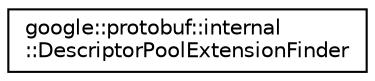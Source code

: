 digraph "类继承关系图"
{
 // LATEX_PDF_SIZE
  edge [fontname="Helvetica",fontsize="10",labelfontname="Helvetica",labelfontsize="10"];
  node [fontname="Helvetica",fontsize="10",shape=record];
  rankdir="LR";
  Node0 [label="google::protobuf::internal\l::DescriptorPoolExtensionFinder",height=0.2,width=0.4,color="black", fillcolor="white", style="filled",URL="$classgoogle_1_1protobuf_1_1internal_1_1DescriptorPoolExtensionFinder.html",tooltip=" "];
}
